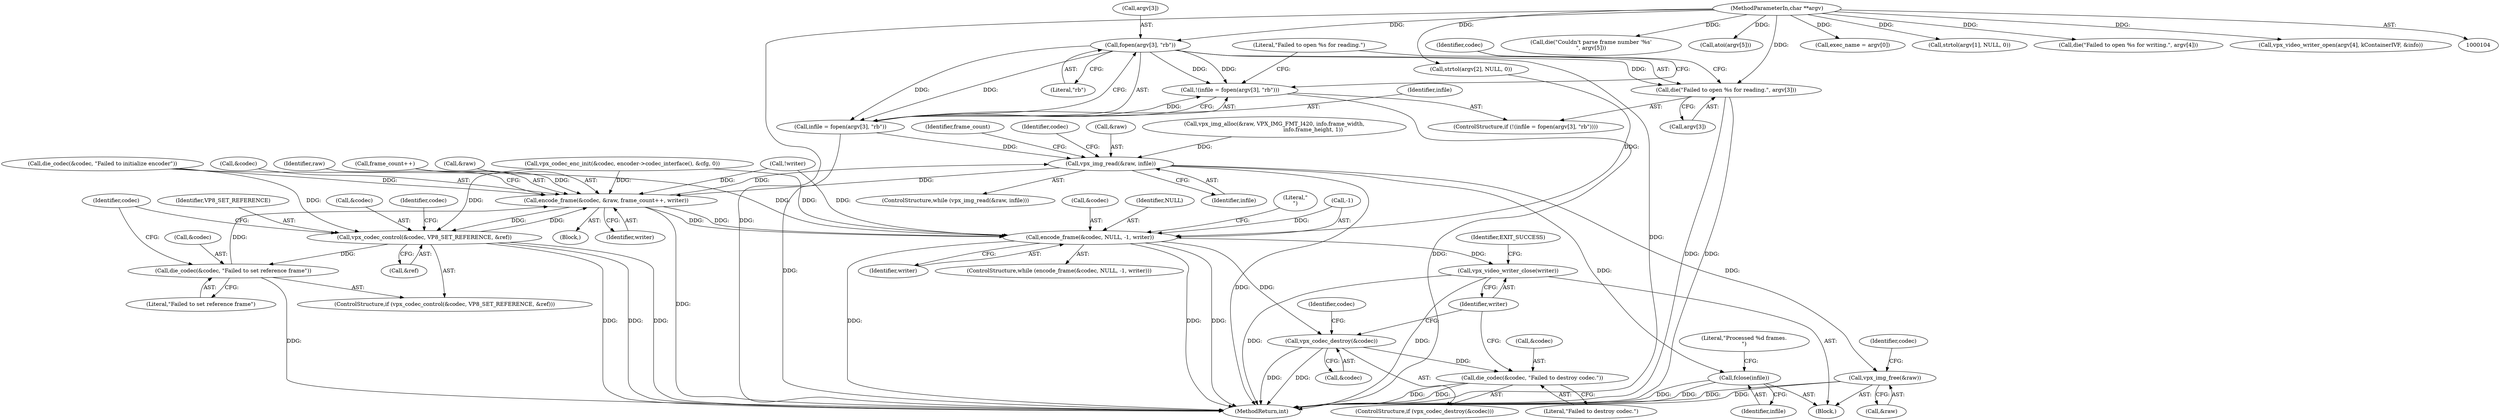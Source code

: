 digraph "0_Android_5a9753fca56f0eeb9f61e342b2fccffc364f9426_23@API" {
"1000354" [label="(Call,fopen(argv[3], \"rb\"))"];
"1000106" [label="(MethodParameterIn,char **argv)"];
"1000351" [label="(Call,!(infile = fopen(argv[3], \"rb\")))"];
"1000352" [label="(Call,infile = fopen(argv[3], \"rb\"))"];
"1000377" [label="(Call,vpx_img_read(&raw, infile))"];
"1000411" [label="(Call,encode_frame(&codec, &raw, frame_count++, writer))"];
"1000401" [label="(Call,vpx_codec_control(&codec, VP8_SET_REFERENCE, &ref))"];
"1000407" [label="(Call,die_codec(&codec, \"Failed to set reference frame\"))"];
"1000420" [label="(Call,encode_frame(&codec, NULL, -1, writer))"];
"1000439" [label="(Call,vpx_codec_destroy(&codec))"];
"1000442" [label="(Call,die_codec(&codec, \"Failed to destroy codec.\"))"];
"1000446" [label="(Call,vpx_video_writer_close(writer))"];
"1000430" [label="(Call,fclose(infile))"];
"1000435" [label="(Call,vpx_img_free(&raw))"];
"1000359" [label="(Call,die(\"Failed to open %s for reading.\", argv[3]))"];
"1000408" [label="(Call,&codec)"];
"1000380" [label="(Identifier,infile)"];
"1000405" [label="(Call,&ref)"];
"1000445" [label="(Literal,\"Failed to destroy codec.\")"];
"1000422" [label="(Identifier,codec)"];
"1000359" [label="(Call,die(\"Failed to open %s for reading.\", argv[3]))"];
"1000438" [label="(ControlStructure,if (vpx_codec_destroy(&codec)))"];
"1000420" [label="(Call,encode_frame(&codec, NULL, -1, writer))"];
"1000176" [label="(Call,die(\"Couldn't parse frame number '%s'\n\", argv[5]))"];
"1000377" [label="(Call,vpx_img_read(&raw, infile))"];
"1000411" [label="(Call,encode_frame(&codec, &raw, frame_count++, writer))"];
"1000410" [label="(Literal,\"Failed to set reference frame\")"];
"1000444" [label="(Identifier,codec)"];
"1000414" [label="(Call,&raw)"];
"1000450" [label="(MethodReturn,int)"];
"1000354" [label="(Call,fopen(argv[3], \"rb\"))"];
"1000447" [label="(Identifier,writer)"];
"1000436" [label="(Call,&raw)"];
"1000404" [label="(Identifier,VP8_SET_REFERENCE)"];
"1000426" [label="(Identifier,writer)"];
"1000421" [label="(Call,&codec)"];
"1000419" [label="(ControlStructure,while (encode_frame(&codec, NULL, -1, writer)))"];
"1000402" [label="(Call,&codec)"];
"1000169" [label="(Call,atoi(argv[5]))"];
"1000412" [label="(Call,&codec)"];
"1000449" [label="(Identifier,EXIT_SUCCESS)"];
"1000439" [label="(Call,vpx_codec_destroy(&codec))"];
"1000433" [label="(Literal,\"Processed %d frames.\n\")"];
"1000407" [label="(Call,die_codec(&codec, \"Failed to set reference frame\"))"];
"1000367" [label="(Identifier,codec)"];
"1000147" [label="(Call,exec_name = argv[0])"];
"1000435" [label="(Call,vpx_img_free(&raw))"];
"1000441" [label="(Identifier,codec)"];
"1000350" [label="(ControlStructure,if (!(infile = fopen(argv[3], \"rb\"))))"];
"1000192" [label="(Call,strtol(argv[1], NULL, 0))"];
"1000401" [label="(Call,vpx_codec_control(&codec, VP8_SET_REFERENCE, &ref))"];
"1000378" [label="(Call,&raw)"];
"1000106" [label="(MethodParameterIn,char **argv)"];
"1000360" [label="(Literal,\"Failed to open %s for reading.\")"];
"1000423" [label="(Identifier,NULL)"];
"1000355" [label="(Call,argv[3])"];
"1000353" [label="(Identifier,infile)"];
"1000361" [label="(Call,argv[3])"];
"1000381" [label="(Block,)"];
"1000261" [label="(Call,vpx_img_alloc(&raw, VPX_IMG_FMT_I420, info.frame_width,\n                                             info.frame_height, 1))"];
"1000202" [label="(Call,strtol(argv[2], NULL, 0))"];
"1000379" [label="(Identifier,raw)"];
"1000409" [label="(Identifier,codec)"];
"1000416" [label="(Call,frame_count++)"];
"1000400" [label="(ControlStructure,if (vpx_codec_control(&codec, VP8_SET_REFERENCE, &ref)))"];
"1000376" [label="(ControlStructure,while (vpx_img_read(&raw, infile)))"];
"1000418" [label="(Identifier,writer)"];
"1000343" [label="(Call,!writer)"];
"1000352" [label="(Call,infile = fopen(argv[3], \"rb\"))"];
"1000429" [label="(Literal,\"\n\")"];
"1000442" [label="(Call,die_codec(&codec, \"Failed to destroy codec.\"))"];
"1000351" [label="(Call,!(infile = fopen(argv[3], \"rb\")))"];
"1000440" [label="(Call,&codec)"];
"1000424" [label="(Call,-1)"];
"1000345" [label="(Call,die(\"Failed to open %s for writing.\", argv[4]))"];
"1000335" [label="(Call,vpx_video_writer_open(argv[4], kContainerIVF, &info))"];
"1000385" [label="(Identifier,frame_count)"];
"1000431" [label="(Identifier,infile)"];
"1000413" [label="(Identifier,codec)"];
"1000446" [label="(Call,vpx_video_writer_close(writer))"];
"1000443" [label="(Call,&codec)"];
"1000358" [label="(Literal,\"rb\")"];
"1000365" [label="(Call,vpx_codec_enc_init(&codec, encoder->codec_interface(), &cfg, 0))"];
"1000372" [label="(Call,die_codec(&codec, \"Failed to initialize encoder\"))"];
"1000107" [label="(Block,)"];
"1000430" [label="(Call,fclose(infile))"];
"1000354" -> "1000352"  [label="AST: "];
"1000354" -> "1000358"  [label="CFG: "];
"1000355" -> "1000354"  [label="AST: "];
"1000358" -> "1000354"  [label="AST: "];
"1000352" -> "1000354"  [label="CFG: "];
"1000354" -> "1000450"  [label="DDG: "];
"1000354" -> "1000351"  [label="DDG: "];
"1000354" -> "1000351"  [label="DDG: "];
"1000354" -> "1000352"  [label="DDG: "];
"1000354" -> "1000352"  [label="DDG: "];
"1000106" -> "1000354"  [label="DDG: "];
"1000354" -> "1000359"  [label="DDG: "];
"1000106" -> "1000104"  [label="AST: "];
"1000106" -> "1000450"  [label="DDG: "];
"1000106" -> "1000147"  [label="DDG: "];
"1000106" -> "1000169"  [label="DDG: "];
"1000106" -> "1000176"  [label="DDG: "];
"1000106" -> "1000192"  [label="DDG: "];
"1000106" -> "1000202"  [label="DDG: "];
"1000106" -> "1000335"  [label="DDG: "];
"1000106" -> "1000345"  [label="DDG: "];
"1000106" -> "1000359"  [label="DDG: "];
"1000351" -> "1000350"  [label="AST: "];
"1000351" -> "1000352"  [label="CFG: "];
"1000352" -> "1000351"  [label="AST: "];
"1000360" -> "1000351"  [label="CFG: "];
"1000367" -> "1000351"  [label="CFG: "];
"1000351" -> "1000450"  [label="DDG: "];
"1000352" -> "1000351"  [label="DDG: "];
"1000353" -> "1000352"  [label="AST: "];
"1000352" -> "1000450"  [label="DDG: "];
"1000352" -> "1000377"  [label="DDG: "];
"1000377" -> "1000376"  [label="AST: "];
"1000377" -> "1000380"  [label="CFG: "];
"1000378" -> "1000377"  [label="AST: "];
"1000380" -> "1000377"  [label="AST: "];
"1000385" -> "1000377"  [label="CFG: "];
"1000422" -> "1000377"  [label="CFG: "];
"1000377" -> "1000450"  [label="DDG: "];
"1000411" -> "1000377"  [label="DDG: "];
"1000261" -> "1000377"  [label="DDG: "];
"1000377" -> "1000411"  [label="DDG: "];
"1000377" -> "1000430"  [label="DDG: "];
"1000377" -> "1000435"  [label="DDG: "];
"1000411" -> "1000381"  [label="AST: "];
"1000411" -> "1000418"  [label="CFG: "];
"1000412" -> "1000411"  [label="AST: "];
"1000414" -> "1000411"  [label="AST: "];
"1000416" -> "1000411"  [label="AST: "];
"1000418" -> "1000411"  [label="AST: "];
"1000379" -> "1000411"  [label="CFG: "];
"1000411" -> "1000450"  [label="DDG: "];
"1000411" -> "1000401"  [label="DDG: "];
"1000401" -> "1000411"  [label="DDG: "];
"1000407" -> "1000411"  [label="DDG: "];
"1000372" -> "1000411"  [label="DDG: "];
"1000365" -> "1000411"  [label="DDG: "];
"1000416" -> "1000411"  [label="DDG: "];
"1000343" -> "1000411"  [label="DDG: "];
"1000411" -> "1000420"  [label="DDG: "];
"1000411" -> "1000420"  [label="DDG: "];
"1000401" -> "1000400"  [label="AST: "];
"1000401" -> "1000405"  [label="CFG: "];
"1000402" -> "1000401"  [label="AST: "];
"1000404" -> "1000401"  [label="AST: "];
"1000405" -> "1000401"  [label="AST: "];
"1000409" -> "1000401"  [label="CFG: "];
"1000413" -> "1000401"  [label="CFG: "];
"1000401" -> "1000450"  [label="DDG: "];
"1000401" -> "1000450"  [label="DDG: "];
"1000401" -> "1000450"  [label="DDG: "];
"1000372" -> "1000401"  [label="DDG: "];
"1000365" -> "1000401"  [label="DDG: "];
"1000401" -> "1000407"  [label="DDG: "];
"1000407" -> "1000400"  [label="AST: "];
"1000407" -> "1000410"  [label="CFG: "];
"1000408" -> "1000407"  [label="AST: "];
"1000410" -> "1000407"  [label="AST: "];
"1000413" -> "1000407"  [label="CFG: "];
"1000407" -> "1000450"  [label="DDG: "];
"1000420" -> "1000419"  [label="AST: "];
"1000420" -> "1000426"  [label="CFG: "];
"1000421" -> "1000420"  [label="AST: "];
"1000423" -> "1000420"  [label="AST: "];
"1000424" -> "1000420"  [label="AST: "];
"1000426" -> "1000420"  [label="AST: "];
"1000429" -> "1000420"  [label="CFG: "];
"1000420" -> "1000450"  [label="DDG: "];
"1000420" -> "1000450"  [label="DDG: "];
"1000420" -> "1000450"  [label="DDG: "];
"1000372" -> "1000420"  [label="DDG: "];
"1000365" -> "1000420"  [label="DDG: "];
"1000202" -> "1000420"  [label="DDG: "];
"1000424" -> "1000420"  [label="DDG: "];
"1000343" -> "1000420"  [label="DDG: "];
"1000420" -> "1000439"  [label="DDG: "];
"1000420" -> "1000446"  [label="DDG: "];
"1000439" -> "1000438"  [label="AST: "];
"1000439" -> "1000440"  [label="CFG: "];
"1000440" -> "1000439"  [label="AST: "];
"1000444" -> "1000439"  [label="CFG: "];
"1000447" -> "1000439"  [label="CFG: "];
"1000439" -> "1000450"  [label="DDG: "];
"1000439" -> "1000450"  [label="DDG: "];
"1000439" -> "1000442"  [label="DDG: "];
"1000442" -> "1000438"  [label="AST: "];
"1000442" -> "1000445"  [label="CFG: "];
"1000443" -> "1000442"  [label="AST: "];
"1000445" -> "1000442"  [label="AST: "];
"1000447" -> "1000442"  [label="CFG: "];
"1000442" -> "1000450"  [label="DDG: "];
"1000442" -> "1000450"  [label="DDG: "];
"1000446" -> "1000107"  [label="AST: "];
"1000446" -> "1000447"  [label="CFG: "];
"1000447" -> "1000446"  [label="AST: "];
"1000449" -> "1000446"  [label="CFG: "];
"1000446" -> "1000450"  [label="DDG: "];
"1000446" -> "1000450"  [label="DDG: "];
"1000430" -> "1000107"  [label="AST: "];
"1000430" -> "1000431"  [label="CFG: "];
"1000431" -> "1000430"  [label="AST: "];
"1000433" -> "1000430"  [label="CFG: "];
"1000430" -> "1000450"  [label="DDG: "];
"1000430" -> "1000450"  [label="DDG: "];
"1000435" -> "1000107"  [label="AST: "];
"1000435" -> "1000436"  [label="CFG: "];
"1000436" -> "1000435"  [label="AST: "];
"1000441" -> "1000435"  [label="CFG: "];
"1000435" -> "1000450"  [label="DDG: "];
"1000435" -> "1000450"  [label="DDG: "];
"1000359" -> "1000350"  [label="AST: "];
"1000359" -> "1000361"  [label="CFG: "];
"1000360" -> "1000359"  [label="AST: "];
"1000361" -> "1000359"  [label="AST: "];
"1000367" -> "1000359"  [label="CFG: "];
"1000359" -> "1000450"  [label="DDG: "];
"1000359" -> "1000450"  [label="DDG: "];
}
